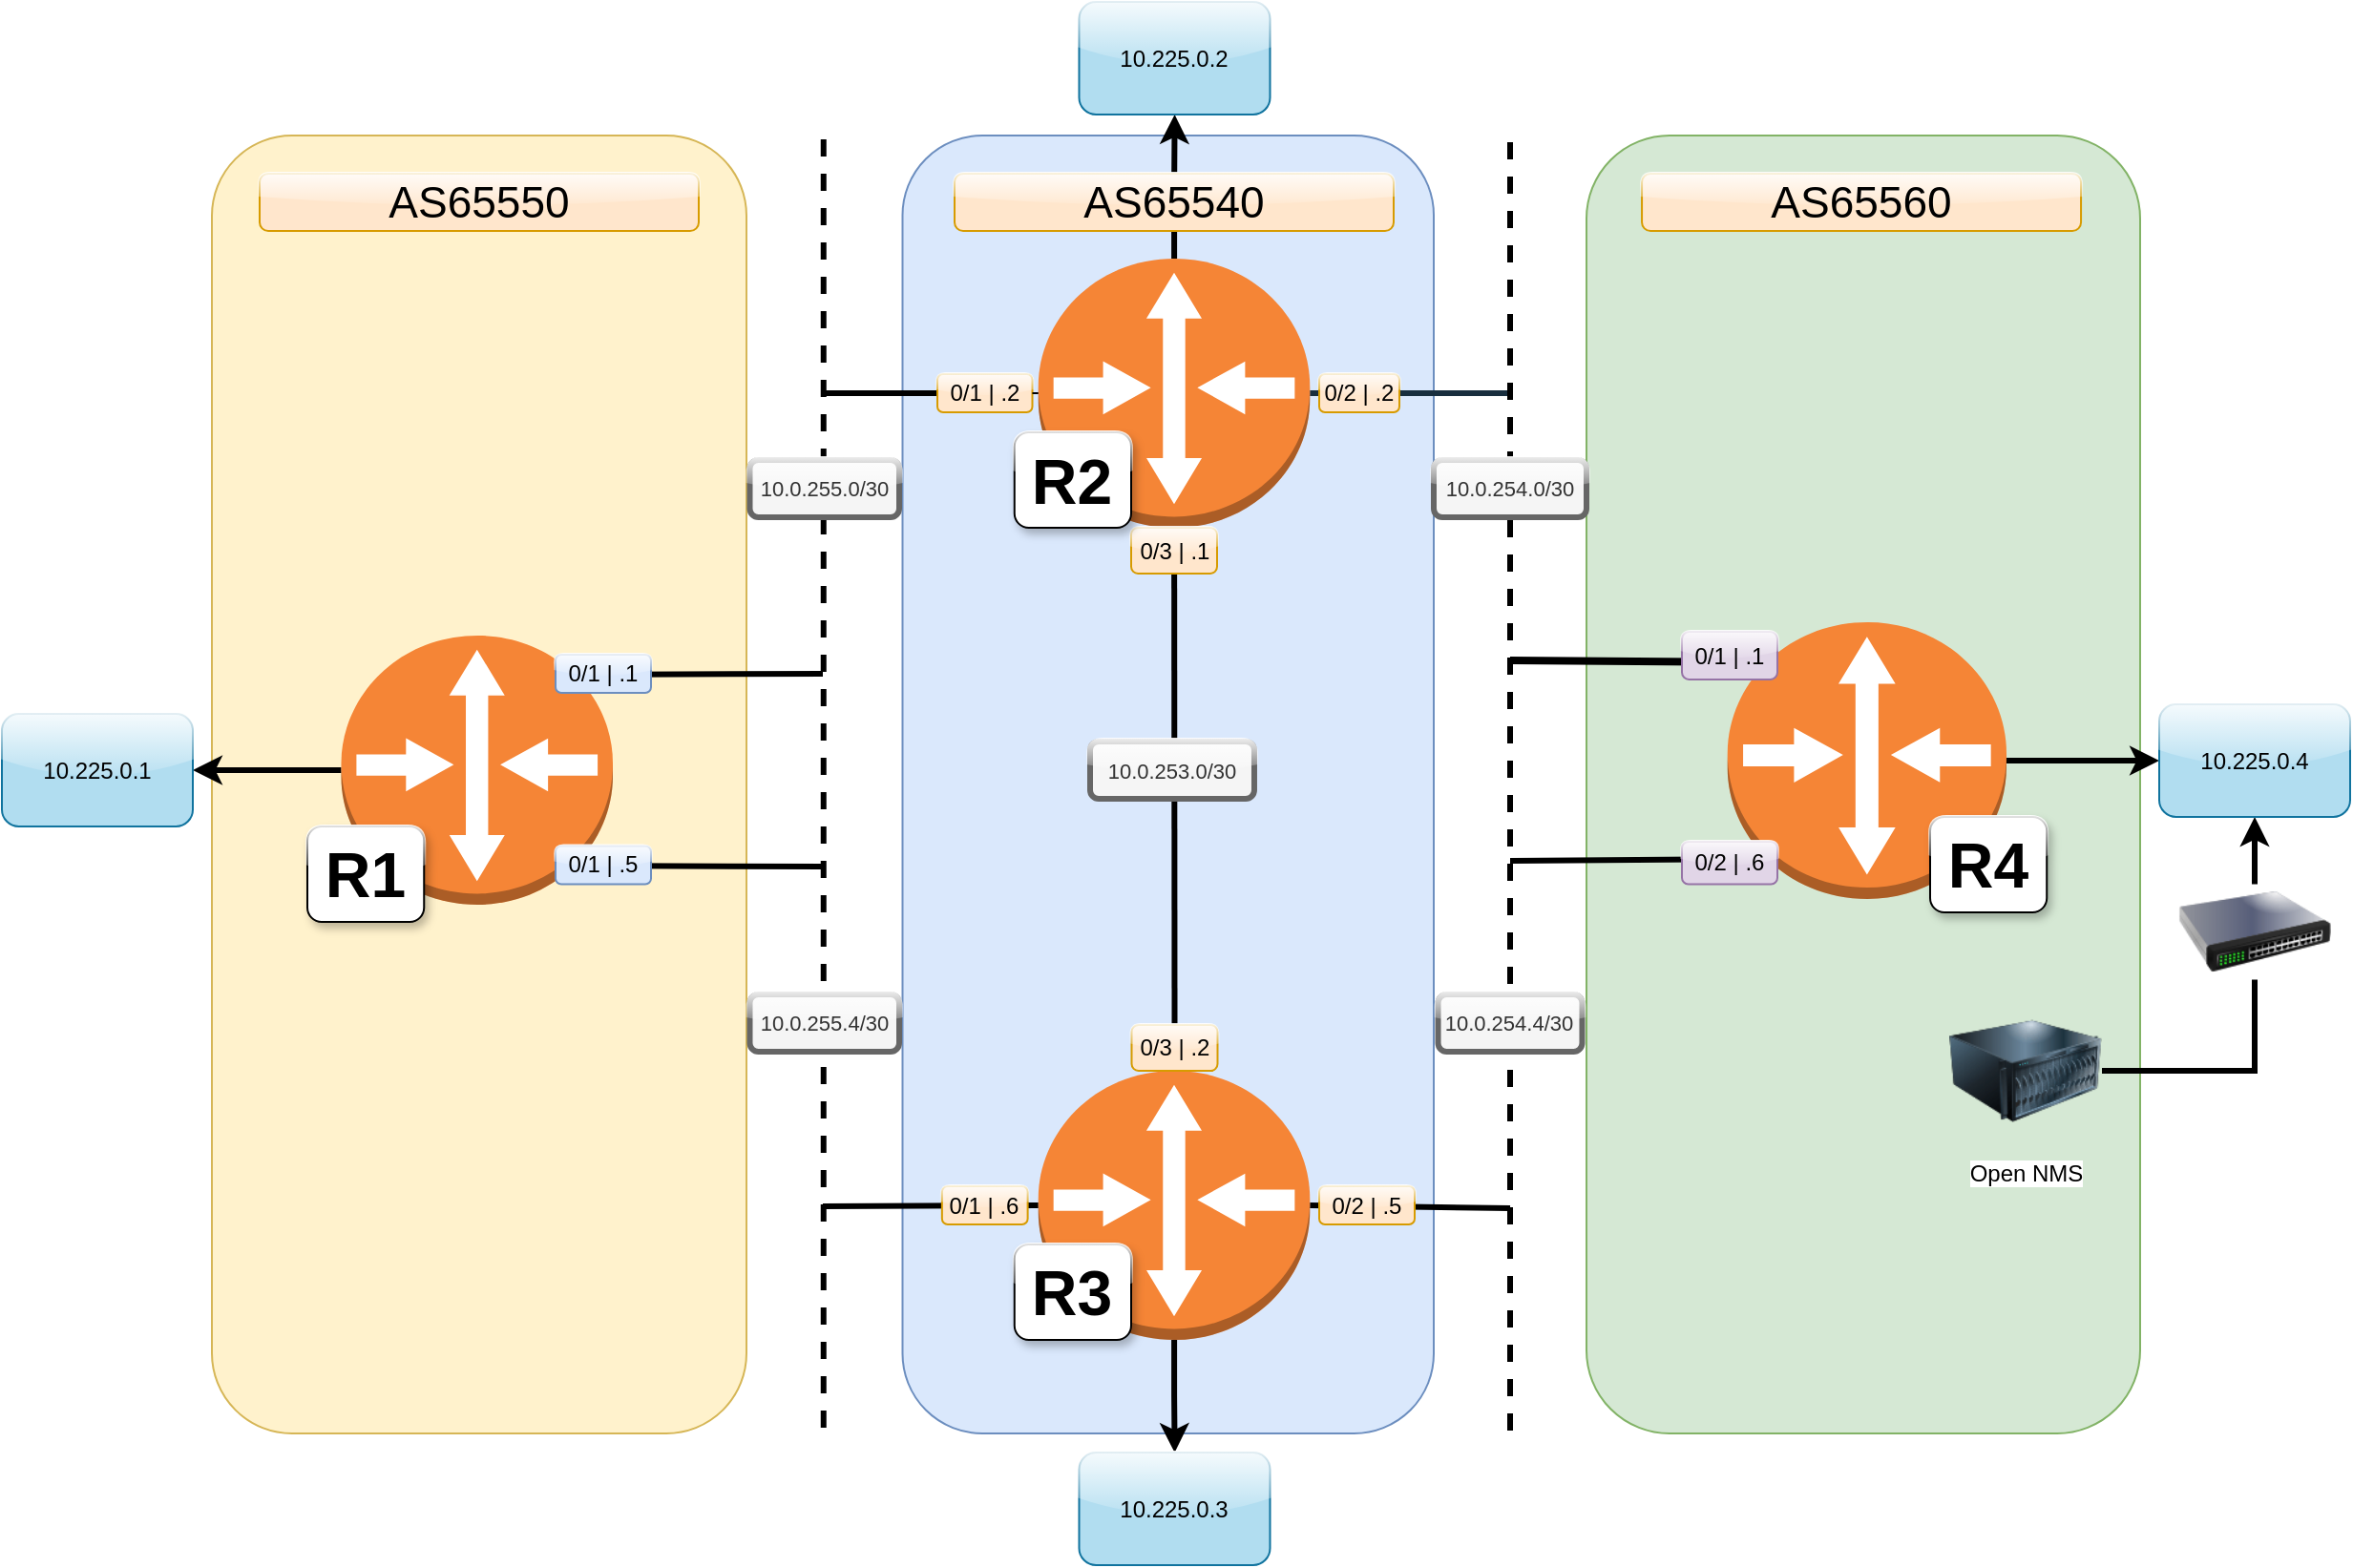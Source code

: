 <mxfile version="16.5.6" type="github">
  <diagram name="Page-1" id="80d4a630-b321-0f5e-ff81-c5a36ef4752d">
    <mxGraphModel dx="1609" dy="1005" grid="1" gridSize="10" guides="1" tooltips="1" connect="1" arrows="1" fold="1" page="1" pageScale="1" pageWidth="1100" pageHeight="850" background="none" math="0" shadow="0">
      <root>
        <mxCell id="0" />
        <mxCell id="1" parent="0" />
        <mxCell id="0X543BgvdEmaDz9AnYV5-5" value="" style="rounded=1;whiteSpace=wrap;html=1;fillColor=#d5e8d4;strokeColor=#82b366;" vertex="1" parent="1">
          <mxGeometry x="840" y="80" width="290" height="680" as="geometry" />
        </mxCell>
        <mxCell id="0X543BgvdEmaDz9AnYV5-7" value="" style="rounded=1;whiteSpace=wrap;html=1;fillColor=#dae8fc;strokeColor=#6c8ebf;" vertex="1" parent="1">
          <mxGeometry x="481.75" y="80" width="278.25" height="680" as="geometry" />
        </mxCell>
        <mxCell id="0X543BgvdEmaDz9AnYV5-4" value="" style="rounded=1;whiteSpace=wrap;html=1;fillColor=#fff2cc;strokeColor=#d6b656;" vertex="1" parent="1">
          <mxGeometry x="120" y="80" width="280" height="680" as="geometry" />
        </mxCell>
        <mxCell id="oCu4YF_nnBhKggwX6Dzn-16" value="" style="endArrow=none;html=1;rounded=0;exitX=0;exitY=0.5;exitDx=0;exitDy=0;exitPerimeter=0;startArrow=none;strokeWidth=3;" parent="1" source="1slW5LMow_oR0COEgdxJ-6" edge="1">
          <mxGeometry width="50" height="50" relative="1" as="geometry">
            <mxPoint x="571.75" y="196" as="sourcePoint" />
            <mxPoint x="440" y="215" as="targetPoint" />
          </mxGeometry>
        </mxCell>
        <mxCell id="oCu4YF_nnBhKggwX6Dzn-28" value="" style="endArrow=none;dashed=1;html=1;rounded=0;strokeWidth=3;" parent="1" edge="1">
          <mxGeometry width="50" height="50" relative="1" as="geometry">
            <mxPoint x="440.38" y="757" as="sourcePoint" />
            <mxPoint x="440.38" y="80" as="targetPoint" />
          </mxGeometry>
        </mxCell>
        <mxCell id="oCu4YF_nnBhKggwX6Dzn-35" value="&lt;font style=&quot;font-size: 23px&quot;&gt;AS65550&lt;/font&gt;" style="text;html=1;strokeColor=#d79b00;fillColor=#ffe6cc;align=center;verticalAlign=middle;whiteSpace=wrap;rounded=1;glass=1;" parent="1" vertex="1">
          <mxGeometry x="145" y="100" width="230" height="30" as="geometry" />
        </mxCell>
        <mxCell id="0X543BgvdEmaDz9AnYV5-39" value="" style="edgeStyle=orthogonalEdgeStyle;rounded=0;orthogonalLoop=1;jettySize=auto;html=1;fontSize=11;strokeWidth=3;" edge="1" parent="1" source="oCu4YF_nnBhKggwX6Dzn-38" target="1slW5LMow_oR0COEgdxJ-26">
          <mxGeometry relative="1" as="geometry" />
        </mxCell>
        <mxCell id="oCu4YF_nnBhKggwX6Dzn-38" value="" style="outlineConnect=0;dashed=0;verticalLabelPosition=bottom;verticalAlign=top;align=center;html=1;shape=mxgraph.aws3.router;fillColor=#F58536;gradientColor=none;rounded=0;" parent="1" vertex="1">
          <mxGeometry x="187.75" y="342" width="142.25" height="141" as="geometry" />
        </mxCell>
        <mxCell id="oCu4YF_nnBhKggwX6Dzn-52" value="" style="endArrow=none;html=1;rounded=0;entryX=0.145;entryY=0.145;entryDx=0;entryDy=0;entryPerimeter=0;strokeWidth=4;" parent="1" target="0X543BgvdEmaDz9AnYV5-11" edge="1">
          <mxGeometry width="50" height="50" relative="1" as="geometry">
            <mxPoint x="800" y="355" as="sourcePoint" />
            <mxPoint x="935.153" y="371.32" as="targetPoint" />
          </mxGeometry>
        </mxCell>
        <mxCell id="oCu4YF_nnBhKggwX6Dzn-53" value="" style="endArrow=none;html=1;rounded=0;exitX=1;exitY=0.5;exitDx=0;exitDy=0;exitPerimeter=0;strokeWidth=3;" parent="1" source="0X543BgvdEmaDz9AnYV5-10" edge="1">
          <mxGeometry width="50" height="50" relative="1" as="geometry">
            <mxPoint x="679" y="638" as="sourcePoint" />
            <mxPoint x="800" y="642" as="targetPoint" />
          </mxGeometry>
        </mxCell>
        <mxCell id="oCu4YF_nnBhKggwX6Dzn-64" value="" style="endArrow=none;html=1;rounded=0;exitX=0.855;exitY=0.855;exitDx=0;exitDy=0;exitPerimeter=0;strokeWidth=3;" parent="1" source="oCu4YF_nnBhKggwX6Dzn-38" edge="1">
          <mxGeometry width="50" height="50" relative="1" as="geometry">
            <mxPoint x="280" y="420" as="sourcePoint" />
            <mxPoint x="440" y="463" as="targetPoint" />
          </mxGeometry>
        </mxCell>
        <mxCell id="1slW5LMow_oR0COEgdxJ-2" value="&lt;font style=&quot;font-size: 11px&quot;&gt;10.0.255.0/30&lt;/font&gt;" style="text;html=1;strokeColor=#666666;fillColor=#f5f5f5;align=center;verticalAlign=middle;whiteSpace=wrap;rounded=1;rotation=0;fontColor=#333333;glass=1;strokeWidth=3;" parent="1" vertex="1">
          <mxGeometry x="401.75" y="250" width="78.25" height="30" as="geometry" />
        </mxCell>
        <mxCell id="1slW5LMow_oR0COEgdxJ-9" value="0/2 | .5" style="text;html=1;strokeColor=#d79b00;fillColor=#ffe6cc;align=center;verticalAlign=middle;whiteSpace=wrap;rounded=1;glass=1;" parent="1" vertex="1">
          <mxGeometry x="700" y="630.5" width="50" height="20" as="geometry" />
        </mxCell>
        <mxCell id="1slW5LMow_oR0COEgdxJ-10" value="0/1 | .5" style="text;html=1;strokeColor=#6c8ebf;fillColor=#dae8fc;align=center;verticalAlign=middle;whiteSpace=wrap;rounded=1;rotation=0;glass=1;" parent="1" vertex="1">
          <mxGeometry x="300" y="452.25" width="50" height="20" as="geometry" />
        </mxCell>
        <mxCell id="1slW5LMow_oR0COEgdxJ-15" value="0/3 |.2" style="text;html=1;strokeColor=none;fillColor=none;align=center;verticalAlign=middle;whiteSpace=wrap;rounded=0;rotation=-91;" parent="1" vertex="1">
          <mxGeometry x="609" y="600" width="60" height="30" as="geometry" />
        </mxCell>
        <mxCell id="1slW5LMow_oR0COEgdxJ-16" value="&lt;font style=&quot;font-size: 11px&quot;&gt;10.0.255.4/30&lt;/font&gt;" style="text;html=1;strokeColor=#666666;fillColor=#f5f5f5;align=center;verticalAlign=middle;whiteSpace=wrap;rounded=1;rotation=0;fontColor=#333333;glass=1;strokeWidth=3;" parent="1" vertex="1">
          <mxGeometry x="401.75" y="530" width="78.25" height="30" as="geometry" />
        </mxCell>
        <mxCell id="1slW5LMow_oR0COEgdxJ-20" value="10.225.0.4" style="text;html=1;strokeColor=none;fillColor=none;align=center;verticalAlign=middle;whiteSpace=wrap;rounded=0;rotation=0;" parent="1" vertex="1">
          <mxGeometry x="995.5" y="371" width="60" height="30" as="geometry" />
        </mxCell>
        <mxCell id="0X543BgvdEmaDz9AnYV5-52" value="" style="edgeStyle=orthogonalEdgeStyle;rounded=0;orthogonalLoop=1;jettySize=auto;html=1;fontSize=33;strokeWidth=3;" edge="1" parent="1" source="1slW5LMow_oR0COEgdxJ-23" target="0X543BgvdEmaDz9AnYV5-48">
          <mxGeometry relative="1" as="geometry" />
        </mxCell>
        <mxCell id="1slW5LMow_oR0COEgdxJ-23" value="" style="image;html=1;image=img/lib/clip_art/networking/Switch_128x128.png;rounded=0;" parent="1" vertex="1">
          <mxGeometry x="1150" y="472.25" width="80" height="50" as="geometry" />
        </mxCell>
        <mxCell id="1slW5LMow_oR0COEgdxJ-24" value="Open NMS&lt;br&gt;" style="image;html=1;image=img/lib/clip_art/computers/Server_128x128.png;rounded=0;" parent="1" vertex="1">
          <mxGeometry x="1030" y="530" width="80" height="80" as="geometry" />
        </mxCell>
        <mxCell id="1slW5LMow_oR0COEgdxJ-26" value="10.225.0.1&lt;br&gt;" style="text;html=1;strokeColor=#10739e;fillColor=#b1ddf0;align=center;verticalAlign=middle;whiteSpace=wrap;rounded=1;rotation=0;glass=1;" parent="1" vertex="1">
          <mxGeometry x="10" y="383" width="100" height="59" as="geometry" />
        </mxCell>
        <mxCell id="1slW5LMow_oR0COEgdxJ-28" value="" style="endArrow=none;html=1;rounded=0;strokeWidth=3;exitX=0.145;exitY=0.855;exitDx=0;exitDy=0;exitPerimeter=0;" parent="1" source="0X543BgvdEmaDz9AnYV5-11" edge="1">
          <mxGeometry width="50" height="50" relative="1" as="geometry">
            <mxPoint x="940" y="460" as="sourcePoint" />
            <mxPoint x="800" y="460" as="targetPoint" />
          </mxGeometry>
        </mxCell>
        <mxCell id="1slW5LMow_oR0COEgdxJ-33" value="" style="endArrow=none;html=1;rounded=0;exitX=0.855;exitY=0.145;exitDx=0;exitDy=0;exitPerimeter=0;strokeWidth=3;" parent="1" source="oCu4YF_nnBhKggwX6Dzn-38" edge="1">
          <mxGeometry width="50" height="50" relative="1" as="geometry">
            <mxPoint x="320" y="370" as="sourcePoint" />
            <mxPoint x="440" y="362" as="targetPoint" />
          </mxGeometry>
        </mxCell>
        <mxCell id="1slW5LMow_oR0COEgdxJ-35" value="" style="endArrow=none;html=1;rounded=1;sketch=0;fontColor=#1A1A1A;strokeColor=#182E3E;curved=0;exitX=1;exitY=0.5;exitDx=0;exitDy=0;exitPerimeter=0;startArrow=none;strokeWidth=3;" parent="1" source="0X543BgvdEmaDz9AnYV5-9" edge="1">
          <mxGeometry width="50" height="50" relative="1" as="geometry">
            <mxPoint x="676.25" y="197.34" as="sourcePoint" />
            <mxPoint x="800" y="215" as="targetPoint" />
          </mxGeometry>
        </mxCell>
        <mxCell id="Hrdwqt9Lww7TiVUTjCyO-1" value="" style="endArrow=none;html=1;rounded=0;entryX=0;entryY=0.5;entryDx=0;entryDy=0;entryPerimeter=0;strokeWidth=3;" parent="1" edge="1" target="0X543BgvdEmaDz9AnYV5-10">
          <mxGeometry width="50" height="50" relative="1" as="geometry">
            <mxPoint x="440" y="641" as="sourcePoint" />
            <mxPoint x="570" y="641.5" as="targetPoint" />
          </mxGeometry>
        </mxCell>
        <mxCell id="0X543BgvdEmaDz9AnYV5-6" value="&lt;font style=&quot;font-size: 23px&quot;&gt;AS65560&lt;/font&gt;" style="text;html=1;strokeColor=#d79b00;fillColor=#ffe6cc;align=center;verticalAlign=middle;whiteSpace=wrap;rounded=1;glass=1;" vertex="1" parent="1">
          <mxGeometry x="869.03" y="100" width="230" height="30" as="geometry" />
        </mxCell>
        <mxCell id="0X543BgvdEmaDz9AnYV5-41" value="" style="edgeStyle=orthogonalEdgeStyle;rounded=0;orthogonalLoop=1;jettySize=auto;html=1;fontSize=11;strokeWidth=3;" edge="1" parent="1" source="0X543BgvdEmaDz9AnYV5-9" target="0X543BgvdEmaDz9AnYV5-40">
          <mxGeometry relative="1" as="geometry" />
        </mxCell>
        <mxCell id="0X543BgvdEmaDz9AnYV5-9" value="" style="outlineConnect=0;dashed=0;verticalLabelPosition=bottom;verticalAlign=top;align=center;html=1;shape=mxgraph.aws3.router;fillColor=#F58536;gradientColor=none;rounded=0;" vertex="1" parent="1">
          <mxGeometry x="552.88" y="144.5" width="142.25" height="141" as="geometry" />
        </mxCell>
        <mxCell id="0X543BgvdEmaDz9AnYV5-43" value="" style="edgeStyle=orthogonalEdgeStyle;rounded=0;orthogonalLoop=1;jettySize=auto;html=1;fontSize=11;strokeWidth=3;" edge="1" parent="1" source="0X543BgvdEmaDz9AnYV5-10" target="0X543BgvdEmaDz9AnYV5-42">
          <mxGeometry relative="1" as="geometry" />
        </mxCell>
        <mxCell id="0X543BgvdEmaDz9AnYV5-10" value="" style="outlineConnect=0;dashed=0;verticalLabelPosition=bottom;verticalAlign=top;align=center;html=1;shape=mxgraph.aws3.router;fillColor=#F58536;gradientColor=none;rounded=0;" vertex="1" parent="1">
          <mxGeometry x="552.88" y="570" width="142.25" height="141" as="geometry" />
        </mxCell>
        <mxCell id="0X543BgvdEmaDz9AnYV5-51" value="" style="edgeStyle=orthogonalEdgeStyle;rounded=0;orthogonalLoop=1;jettySize=auto;html=1;fontSize=33;strokeWidth=3;" edge="1" parent="1" source="0X543BgvdEmaDz9AnYV5-11" target="0X543BgvdEmaDz9AnYV5-48">
          <mxGeometry relative="1" as="geometry" />
        </mxCell>
        <mxCell id="0X543BgvdEmaDz9AnYV5-11" value="" style="outlineConnect=0;dashed=0;verticalLabelPosition=bottom;verticalAlign=top;align=center;html=1;shape=mxgraph.aws3.router;fillColor=#F58536;gradientColor=none;rounded=0;" vertex="1" parent="1">
          <mxGeometry x="913.87" y="335" width="146.13" height="145" as="geometry" />
        </mxCell>
        <mxCell id="1slW5LMow_oR0COEgdxJ-7" value="0/1 | .6" style="text;html=1;strokeColor=#d79b00;fillColor=#ffe6cc;align=center;verticalAlign=middle;whiteSpace=wrap;rounded=1;glass=1;" parent="1" vertex="1">
          <mxGeometry x="502.43" y="630.5" width="44.88" height="20" as="geometry" />
        </mxCell>
        <mxCell id="0X543BgvdEmaDz9AnYV5-14" style="edgeStyle=orthogonalEdgeStyle;rounded=0;orthogonalLoop=1;jettySize=auto;html=1;exitX=0.5;exitY=1;exitDx=0;exitDy=0;fontSize=23;" edge="1" parent="1" source="1slW5LMow_oR0COEgdxJ-11" target="1slW5LMow_oR0COEgdxJ-11">
          <mxGeometry relative="1" as="geometry" />
        </mxCell>
        <mxCell id="0X543BgvdEmaDz9AnYV5-15" value="" style="endArrow=none;html=1;rounded=0;exitX=0.5;exitY=0;exitDx=0;exitDy=0;exitPerimeter=0;startArrow=none;strokeWidth=3;" edge="1" parent="1" source="0X543BgvdEmaDz9AnYV5-22" target="0X543BgvdEmaDz9AnYV5-9">
          <mxGeometry width="50" height="50" relative="1" as="geometry">
            <mxPoint x="626.75" y="580" as="sourcePoint" />
            <mxPoint x="624" y="280" as="targetPoint" />
          </mxGeometry>
        </mxCell>
        <mxCell id="1slW5LMow_oR0COEgdxJ-6" value="0/1 | .2" style="text;html=1;strokeColor=#d79b00;fillColor=#ffe6cc;align=center;verticalAlign=middle;whiteSpace=wrap;rounded=1;glass=1;" parent="1" vertex="1">
          <mxGeometry x="500" y="205" width="49.75" height="20" as="geometry" />
        </mxCell>
        <mxCell id="0X543BgvdEmaDz9AnYV5-17" value="" style="endArrow=none;html=1;rounded=0;exitX=0;exitY=0.5;exitDx=0;exitDy=0;exitPerimeter=0;" edge="1" parent="1" source="0X543BgvdEmaDz9AnYV5-9" target="1slW5LMow_oR0COEgdxJ-6">
          <mxGeometry width="50" height="50" relative="1" as="geometry">
            <mxPoint x="552.88" y="215" as="sourcePoint" />
            <mxPoint x="440" y="215" as="targetPoint" />
          </mxGeometry>
        </mxCell>
        <mxCell id="1slW5LMow_oR0COEgdxJ-11" value="0/2 | .2" style="text;html=1;strokeColor=#d79b00;fillColor=#ffe6cc;align=center;verticalAlign=middle;whiteSpace=wrap;rounded=1;glass=1;" parent="1" vertex="1">
          <mxGeometry x="700" y="205" width="42" height="20" as="geometry" />
        </mxCell>
        <mxCell id="1slW5LMow_oR0COEgdxJ-5" value="0/1 | .1" style="text;html=1;strokeColor=#6c8ebf;fillColor=#dae8fc;align=center;verticalAlign=middle;whiteSpace=wrap;rounded=1;rotation=0;glass=1;" parent="1" vertex="1">
          <mxGeometry x="300" y="352" width="50" height="20" as="geometry" />
        </mxCell>
        <mxCell id="1slW5LMow_oR0COEgdxJ-14" value="&lt;font style=&quot;font-size: 11px&quot;&gt;10.0.253.0/30&lt;/font&gt;" style="text;html=1;strokeColor=#666666;fillColor=#f5f5f5;align=center;verticalAlign=middle;whiteSpace=wrap;rounded=1;rotation=0;glass=1;fontColor=#333333;strokeWidth=3;" parent="1" vertex="1">
          <mxGeometry x="580" y="397.5" width="85.99" height="30" as="geometry" />
        </mxCell>
        <mxCell id="1slW5LMow_oR0COEgdxJ-12" value="0/3 | .1" style="text;html=1;strokeColor=#d79b00;fillColor=#ffe6cc;align=center;verticalAlign=middle;whiteSpace=wrap;rounded=1;rotation=0;glass=1;" parent="1" vertex="1">
          <mxGeometry x="601.5" y="285.5" width="45" height="24" as="geometry" />
        </mxCell>
        <mxCell id="0X543BgvdEmaDz9AnYV5-22" value="0/3 | .2" style="text;html=1;strokeColor=#d79b00;fillColor=#ffe6cc;align=center;verticalAlign=middle;whiteSpace=wrap;rounded=1;rotation=0;glass=1;" vertex="1" parent="1">
          <mxGeometry x="601.75" y="546" width="45" height="24" as="geometry" />
        </mxCell>
        <mxCell id="0X543BgvdEmaDz9AnYV5-23" value="" style="endArrow=none;html=1;rounded=0;exitX=0.5;exitY=0;exitDx=0;exitDy=0;exitPerimeter=0;" edge="1" parent="1" source="0X543BgvdEmaDz9AnYV5-10" target="0X543BgvdEmaDz9AnYV5-22">
          <mxGeometry width="50" height="50" relative="1" as="geometry">
            <mxPoint x="624.005" y="570" as="sourcePoint" />
            <mxPoint x="624.005" y="285.5" as="targetPoint" />
          </mxGeometry>
        </mxCell>
        <mxCell id="0X543BgvdEmaDz9AnYV5-26" value="" style="endArrow=none;dashed=1;html=1;rounded=0;strokeWidth=3;" edge="1" parent="1">
          <mxGeometry width="50" height="50" relative="1" as="geometry">
            <mxPoint x="800" y="758.5" as="sourcePoint" />
            <mxPoint x="800" y="81.5" as="targetPoint" />
          </mxGeometry>
        </mxCell>
        <mxCell id="1slW5LMow_oR0COEgdxJ-13" value="&lt;font style=&quot;font-size: 11px&quot;&gt;10.0.254.0/30&lt;/font&gt;" style="text;html=1;strokeColor=#666666;fillColor=#f5f5f5;align=center;verticalAlign=middle;whiteSpace=wrap;rounded=1;rotation=0;glass=1;fontColor=#333333;strokeWidth=3;" parent="1" vertex="1">
          <mxGeometry x="760" y="250" width="80" height="30" as="geometry" />
        </mxCell>
        <mxCell id="1slW5LMow_oR0COEgdxJ-17" value="&lt;font style=&quot;font-size: 11px&quot;&gt;10.0.254.4/30&lt;/font&gt;" style="text;html=1;strokeColor=#666666;fillColor=#f5f5f5;align=center;verticalAlign=middle;whiteSpace=wrap;rounded=1;rotation=0;glass=1;fontColor=#333333;strokeWidth=3;" parent="1" vertex="1">
          <mxGeometry x="762.27" y="530" width="75.47" height="30" as="geometry" />
        </mxCell>
        <mxCell id="1slW5LMow_oR0COEgdxJ-18" value="0/2 | .6" style="text;html=1;strokeColor=#9673a6;fillColor=#e1d5e7;align=center;verticalAlign=middle;whiteSpace=wrap;rounded=1;rotation=0;glass=1;" parent="1" vertex="1">
          <mxGeometry x="890" y="450" width="50" height="22.25" as="geometry" />
        </mxCell>
        <mxCell id="1slW5LMow_oR0COEgdxJ-8" value="0/1 | .1" style="text;html=1;strokeColor=#9673a6;fillColor=#e1d5e7;align=center;verticalAlign=middle;whiteSpace=wrap;rounded=1;rotation=0;glass=1;" parent="1" vertex="1">
          <mxGeometry x="890" y="340" width="50" height="25" as="geometry" />
        </mxCell>
        <mxCell id="0X543BgvdEmaDz9AnYV5-40" value="10.225.0.2" style="text;html=1;strokeColor=#10739e;fillColor=#b1ddf0;align=center;verticalAlign=middle;whiteSpace=wrap;rounded=1;rotation=0;glass=1;" vertex="1" parent="1">
          <mxGeometry x="574.25" y="10" width="100" height="59" as="geometry" />
        </mxCell>
        <mxCell id="0X543BgvdEmaDz9AnYV5-8" value="&lt;font style=&quot;font-size: 23px&quot;&gt;AS65540&lt;/font&gt;" style="text;html=1;strokeColor=#d79b00;fillColor=#ffe6cc;align=center;verticalAlign=middle;whiteSpace=wrap;rounded=1;glass=1;" vertex="1" parent="1">
          <mxGeometry x="509" y="100" width="230" height="30" as="geometry" />
        </mxCell>
        <mxCell id="0X543BgvdEmaDz9AnYV5-42" value="10.225.0.3" style="text;html=1;strokeColor=#10739e;fillColor=#b1ddf0;align=center;verticalAlign=middle;whiteSpace=wrap;rounded=1;rotation=0;glass=1;" vertex="1" parent="1">
          <mxGeometry x="574.25" y="770" width="100" height="59" as="geometry" />
        </mxCell>
        <mxCell id="0X543BgvdEmaDz9AnYV5-44" value="R1" style="rounded=1;whiteSpace=wrap;html=1;glass=1;fontSize=33;strokeWidth=1;fontStyle=1;shadow=1;" vertex="1" parent="1">
          <mxGeometry x="170" y="442" width="61.12" height="50" as="geometry" />
        </mxCell>
        <mxCell id="0X543BgvdEmaDz9AnYV5-45" value="R2" style="rounded=1;whiteSpace=wrap;html=1;glass=1;fontSize=33;strokeWidth=1;fontStyle=1;shadow=1;" vertex="1" parent="1">
          <mxGeometry x="540.38" y="235.5" width="61.12" height="50" as="geometry" />
        </mxCell>
        <mxCell id="0X543BgvdEmaDz9AnYV5-46" value="R3" style="rounded=1;whiteSpace=wrap;html=1;glass=1;fontSize=33;strokeWidth=1;fontStyle=1;shadow=1;" vertex="1" parent="1">
          <mxGeometry x="540.38" y="661" width="61.12" height="50" as="geometry" />
        </mxCell>
        <mxCell id="0X543BgvdEmaDz9AnYV5-47" value="R4" style="rounded=1;whiteSpace=wrap;html=1;glass=1;fontSize=33;strokeWidth=1;fontStyle=1;shadow=1;" vertex="1" parent="1">
          <mxGeometry x="1020" y="437" width="61.12" height="50" as="geometry" />
        </mxCell>
        <mxCell id="0X543BgvdEmaDz9AnYV5-48" value="10.225.0.4" style="text;html=1;strokeColor=#10739e;fillColor=#b1ddf0;align=center;verticalAlign=middle;whiteSpace=wrap;rounded=1;rotation=0;glass=1;" vertex="1" parent="1">
          <mxGeometry x="1140" y="378" width="100" height="59" as="geometry" />
        </mxCell>
        <mxCell id="0X543BgvdEmaDz9AnYV5-53" value="" style="endArrow=none;html=1;rounded=0;fontSize=33;strokeWidth=3;exitX=1;exitY=0.5;exitDx=0;exitDy=0;entryX=0.5;entryY=1;entryDx=0;entryDy=0;" edge="1" parent="1" source="1slW5LMow_oR0COEgdxJ-24" target="1slW5LMow_oR0COEgdxJ-23">
          <mxGeometry width="50" height="50" relative="1" as="geometry">
            <mxPoint x="670" y="460" as="sourcePoint" />
            <mxPoint x="720" y="410" as="targetPoint" />
            <Array as="points">
              <mxPoint x="1190" y="570" />
            </Array>
          </mxGeometry>
        </mxCell>
      </root>
    </mxGraphModel>
  </diagram>
</mxfile>
